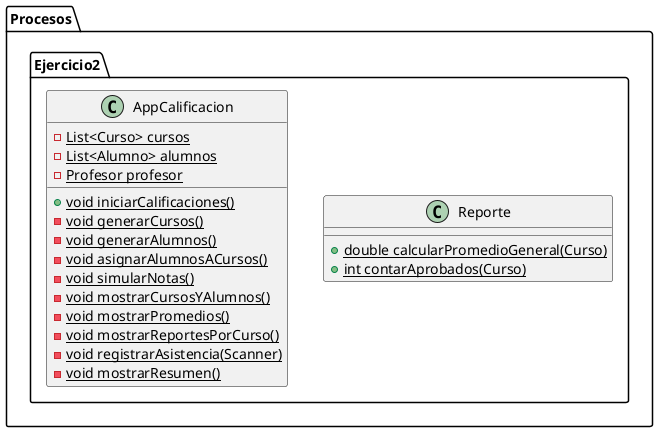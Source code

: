 @startuml
class Procesos.Ejercicio2.Reporte {
+ {static} double calcularPromedioGeneral(Curso)
+ {static} int contarAprobados(Curso)
}

class Procesos.Ejercicio2.AppCalificacion {
- {static} List<Curso> cursos
- {static} List<Alumno> alumnos
- {static} Profesor profesor
+ {static} void iniciarCalificaciones()
- {static} void generarCursos()
- {static} void generarAlumnos()
- {static} void asignarAlumnosACursos()
- {static} void simularNotas()
- {static} void mostrarCursosYAlumnos()
- {static} void mostrarPromedios()
- {static} void mostrarReportesPorCurso()
- {static} void registrarAsistencia(Scanner)
- {static} void mostrarResumen()
}


@enduml